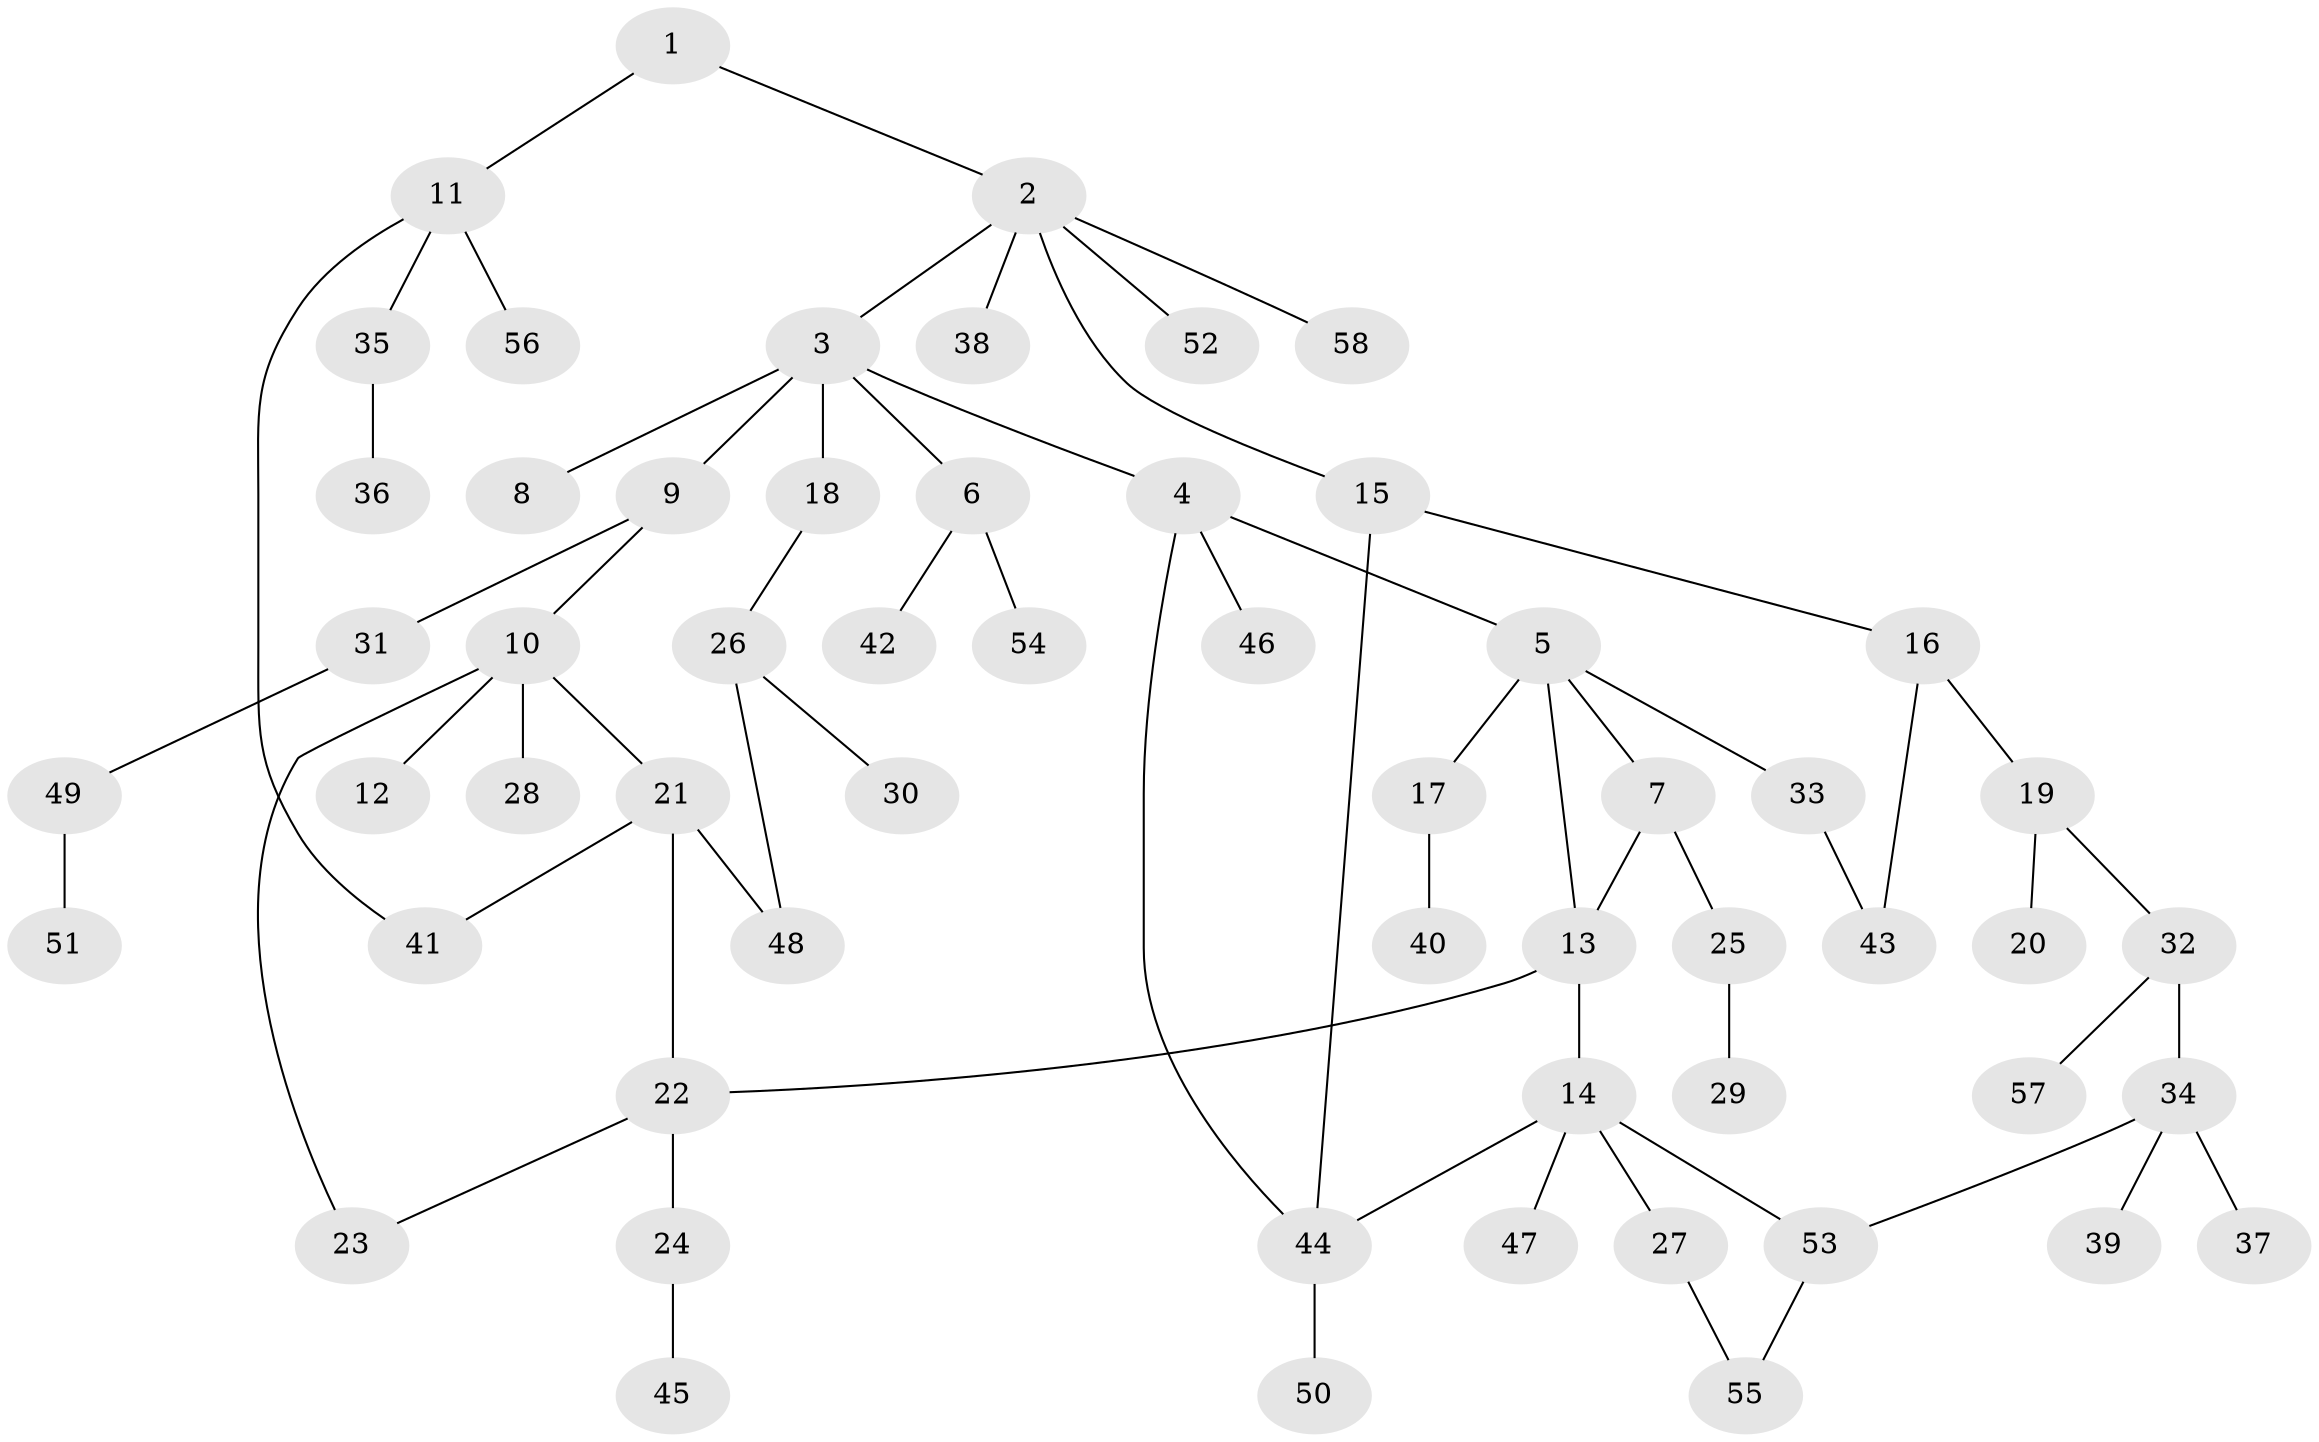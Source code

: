 // Generated by graph-tools (version 1.1) at 2025/10/02/27/25 16:10:56]
// undirected, 58 vertices, 67 edges
graph export_dot {
graph [start="1"]
  node [color=gray90,style=filled];
  1;
  2;
  3;
  4;
  5;
  6;
  7;
  8;
  9;
  10;
  11;
  12;
  13;
  14;
  15;
  16;
  17;
  18;
  19;
  20;
  21;
  22;
  23;
  24;
  25;
  26;
  27;
  28;
  29;
  30;
  31;
  32;
  33;
  34;
  35;
  36;
  37;
  38;
  39;
  40;
  41;
  42;
  43;
  44;
  45;
  46;
  47;
  48;
  49;
  50;
  51;
  52;
  53;
  54;
  55;
  56;
  57;
  58;
  1 -- 2;
  1 -- 11;
  2 -- 3;
  2 -- 15;
  2 -- 38;
  2 -- 52;
  2 -- 58;
  3 -- 4;
  3 -- 6;
  3 -- 8;
  3 -- 9;
  3 -- 18;
  4 -- 5;
  4 -- 46;
  4 -- 44;
  5 -- 7;
  5 -- 17;
  5 -- 33;
  5 -- 13;
  6 -- 42;
  6 -- 54;
  7 -- 13;
  7 -- 25;
  9 -- 10;
  9 -- 31;
  10 -- 12;
  10 -- 21;
  10 -- 28;
  10 -- 23;
  11 -- 35;
  11 -- 56;
  11 -- 41;
  13 -- 14;
  13 -- 22;
  14 -- 27;
  14 -- 47;
  14 -- 53;
  14 -- 44;
  15 -- 16;
  15 -- 44;
  16 -- 19;
  16 -- 43;
  17 -- 40;
  18 -- 26;
  19 -- 20;
  19 -- 32;
  21 -- 22;
  21 -- 41;
  21 -- 48;
  22 -- 23;
  22 -- 24;
  24 -- 45;
  25 -- 29;
  26 -- 30;
  26 -- 48;
  27 -- 55;
  31 -- 49;
  32 -- 34;
  32 -- 57;
  33 -- 43;
  34 -- 37;
  34 -- 39;
  34 -- 53;
  35 -- 36;
  44 -- 50;
  49 -- 51;
  53 -- 55;
}
